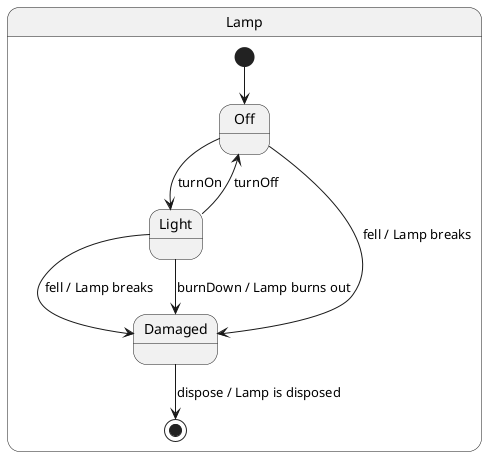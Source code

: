 @startuml
state Lamp {
    [*] --> Off
    Off --> Light : turnOn
    Light --> Off : turnOff

    Light --> Damaged : fell / Lamp breaks
    Light --> Damaged : burnDown / Lamp burns out
    Off --> Damaged : fell / Lamp breaks

    Damaged --> [*] : dispose / Lamp is disposed
}
@enduml
